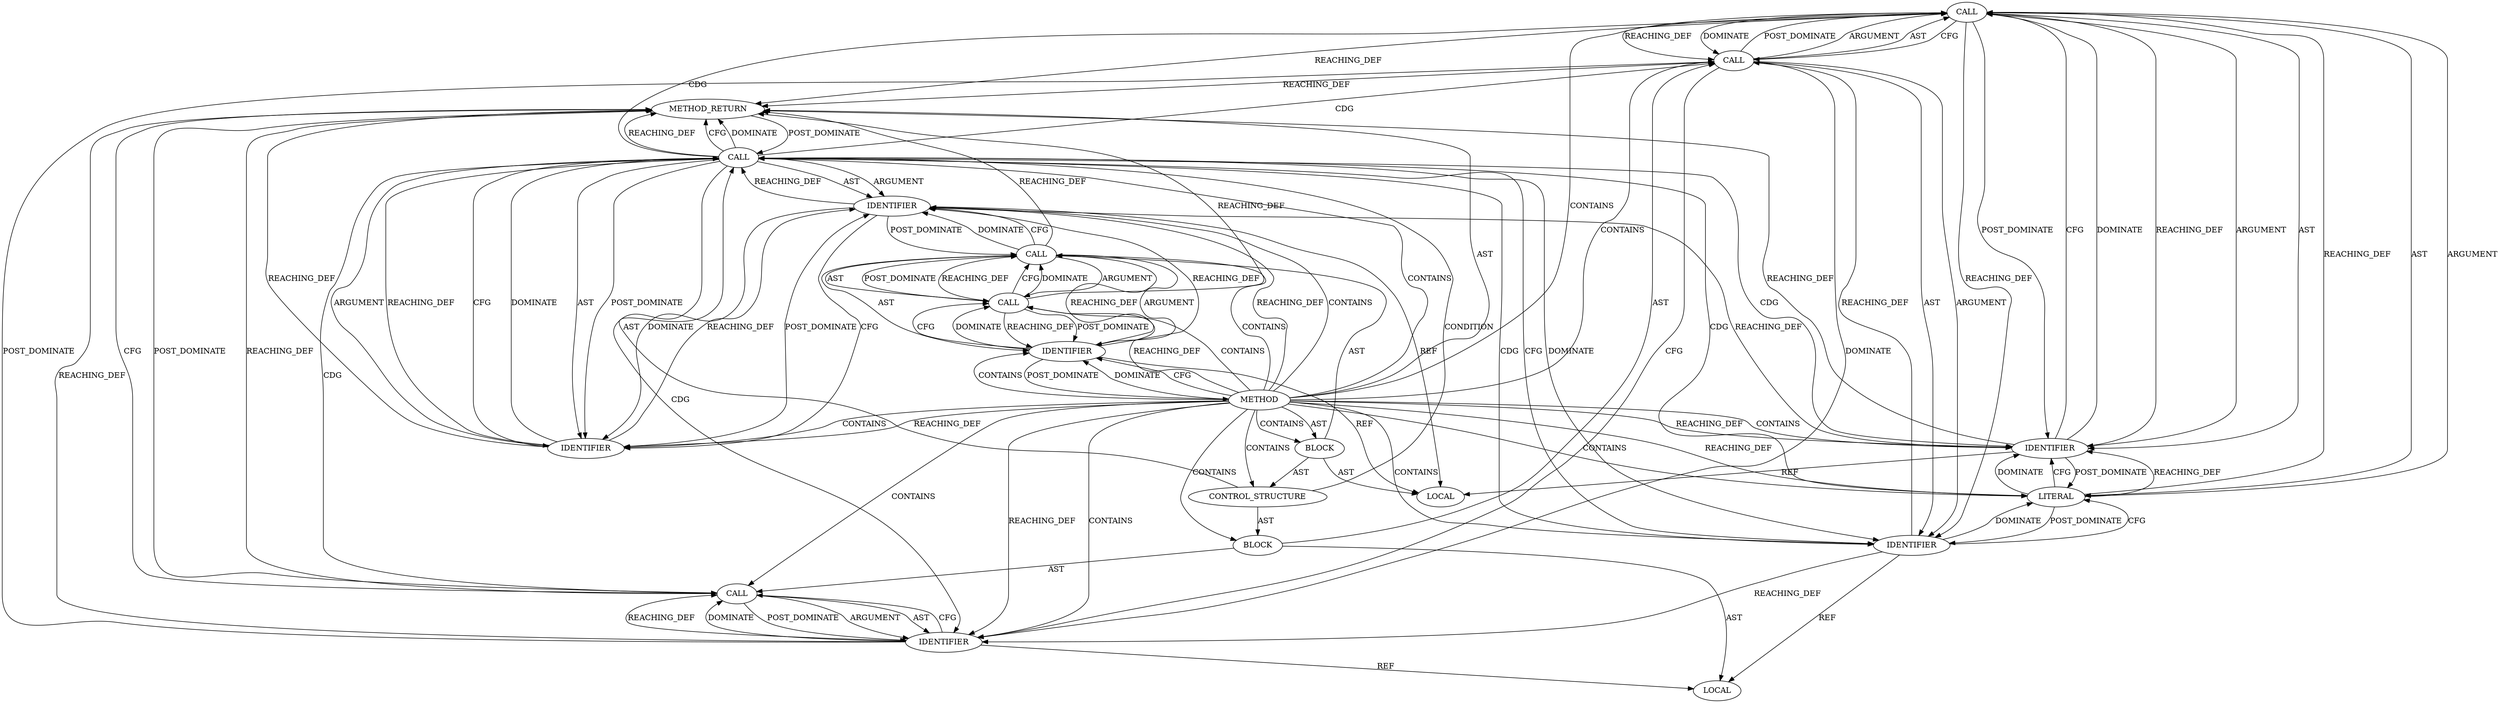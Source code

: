 digraph {
  22 [label=CALL ORDER=2 ARGUMENT_INDEX=2 CODE="2*x" COLUMN_NUMBER=10 METHOD_FULL_NAME="<operator>.multiplication" LINE_NUMBER=4 TYPE_FULL_NAME="<empty>" DISPATCH_TYPE="STATIC_DISPATCH" SIGNATURE="" NAME="<operator>.multiplication"]
  20 [label=CALL ORDER=2 ARGUMENT_INDEX=-1 CODE="y = 2*x" COLUMN_NUMBER=6 METHOD_FULL_NAME="<operator>.assignment" LINE_NUMBER=4 TYPE_FULL_NAME="<empty>" DISPATCH_TYPE="STATIC_DISPATCH" SIGNATURE="" NAME="<operator>.assignment"]
  15 [label=CALL ORDER=1 ARGUMENT_INDEX=-1 CODE="x < MAX" COLUMN_NUMBER=6 METHOD_FULL_NAME="<operator>.lessThan" LINE_NUMBER=3 TYPE_FULL_NAME="<empty>" DISPATCH_TYPE="STATIC_DISPATCH" SIGNATURE="" NAME="<operator>.lessThan"]
  24 [label=IDENTIFIER ORDER=2 ARGUMENT_INDEX=2 CODE="x" COLUMN_NUMBER=12 LINE_NUMBER=4 TYPE_FULL_NAME="int" NAME="x"]
  18 [label=BLOCK ORDER=2 ARGUMENT_INDEX=-1 CODE="{
	int y = 2*x;
	sink(y);
  }" COLUMN_NUMBER=15 LINE_NUMBER=3 TYPE_FULL_NAME="void"]
  23 [label=LITERAL ORDER=1 ARGUMENT_INDEX=1 CODE="2" COLUMN_NUMBER=10 LINE_NUMBER=4 TYPE_FULL_NAME="int"]
  26 [label=IDENTIFIER ORDER=1 ARGUMENT_INDEX=1 CODE="y" COLUMN_NUMBER=7 LINE_NUMBER=5 TYPE_FULL_NAME="int" NAME="y"]
  13 [label=CALL ORDER=2 ARGUMENT_INDEX=2 CODE="source()" COLUMN_NUMBER=11 METHOD_FULL_NAME="source" LINE_NUMBER=2 TYPE_FULL_NAME="<empty>" DISPATCH_TYPE="STATIC_DISPATCH" SIGNATURE="" NAME="source"]
  25 [label=CALL ORDER=3 ARGUMENT_INDEX=-1 CODE="sink(y)" COLUMN_NUMBER=2 METHOD_FULL_NAME="sink" LINE_NUMBER=5 TYPE_FULL_NAME="<empty>" DISPATCH_TYPE="STATIC_DISPATCH" SIGNATURE="" NAME="sink"]
  21 [label=IDENTIFIER ORDER=1 ARGUMENT_INDEX=1 CODE="y" COLUMN_NUMBER=6 LINE_NUMBER=4 TYPE_FULL_NAME="int" NAME="y"]
  14 [label=CONTROL_STRUCTURE CONTROL_STRUCTURE_TYPE="IF" ORDER=3 PARSER_TYPE_NAME="CASTIfStatement" ARGUMENT_INDEX=-1 CODE="if (x < MAX)" COLUMN_NUMBER=3 LINE_NUMBER=3]
  9 [label=BLOCK ORDER=1 ARGUMENT_INDEX=-1 CODE="{
  int x = source();
  if(x < MAX) {
	int y = 2*x;
	sink(y);
  }
}" COLUMN_NUMBER=13 LINE_NUMBER=1 TYPE_FULL_NAME="void"]
  12 [label=IDENTIFIER ORDER=1 ARGUMENT_INDEX=1 CODE="x" COLUMN_NUMBER=7 LINE_NUMBER=2 TYPE_FULL_NAME="int" NAME="x"]
  10 [label=LOCAL ORDER=1 CODE="int x" COLUMN_NUMBER=7 LINE_NUMBER=2 TYPE_FULL_NAME="int" NAME="x"]
  17 [label=IDENTIFIER ORDER=2 ARGUMENT_INDEX=2 CODE="MAX" COLUMN_NUMBER=10 LINE_NUMBER=3 TYPE_FULL_NAME="ANY" NAME="MAX"]
  16 [label=IDENTIFIER ORDER=1 ARGUMENT_INDEX=1 CODE="x" COLUMN_NUMBER=6 LINE_NUMBER=3 TYPE_FULL_NAME="int" NAME="x"]
  11 [label=CALL ORDER=2 ARGUMENT_INDEX=-1 CODE="x = source()" COLUMN_NUMBER=7 METHOD_FULL_NAME="<operator>.assignment" LINE_NUMBER=2 TYPE_FULL_NAME="<empty>" DISPATCH_TYPE="STATIC_DISPATCH" SIGNATURE="" NAME="<operator>.assignment"]
  8 [label=METHOD COLUMN_NUMBER=1 LINE_NUMBER=1 COLUMN_NUMBER_END=1 IS_EXTERNAL=false SIGNATURE="void foo ()" NAME="foo" AST_PARENT_TYPE="TYPE_DECL" AST_PARENT_FULL_NAME="test.c:<global>" ORDER=1 CODE="void foo () {
  int x = source();
  if(x < MAX) {
	int y = 2*x;
	sink(y);
  }
}" FULL_NAME="foo" LINE_NUMBER_END=7 FILENAME="test.c"]
  27 [label=METHOD_RETURN ORDER=2 CODE="RET" COLUMN_NUMBER=1 LINE_NUMBER=1 TYPE_FULL_NAME="void" EVALUATION_STRATEGY="BY_VALUE"]
  19 [label=LOCAL ORDER=1 CODE="int y" COLUMN_NUMBER=6 LINE_NUMBER=4 TYPE_FULL_NAME="int" NAME="y"]
  13 -> 11 [label=REACHING_DEF VARIABLE="source()"]
  11 -> 16 [label=DOMINATE ]
  9 -> 14 [label=AST ]
  14 -> 15 [label=CONDITION ]
  22 -> 20 [label=CFG ]
  24 -> 22 [label=CFG ]
  26 -> 25 [label=CFG ]
  15 -> 16 [label=AST ]
  25 -> 27 [label=CFG ]
  25 -> 27 [label=REACHING_DEF VARIABLE="sink(y)"]
  16 -> 15 [label=REACHING_DEF VARIABLE="x"]
  8 -> 15 [label=CONTAINS ]
  27 -> 15 [label=POST_DOMINATE ]
  15 -> 23 [label=CDG ]
  8 -> 26 [label=CONTAINS ]
  15 -> 16 [label=ARGUMENT ]
  23 -> 21 [label=POST_DOMINATE ]
  21 -> 26 [label=REACHING_DEF VARIABLE="y"]
  21 -> 20 [label=REACHING_DEF VARIABLE="y"]
  8 -> 25 [label=CONTAINS ]
  13 -> 12 [label=REACHING_DEF VARIABLE="source()"]
  24 -> 23 [label=POST_DOMINATE ]
  21 -> 23 [label=CFG ]
  15 -> 17 [label=AST ]
  8 -> 11 [label=CONTAINS ]
  8 -> 12 [label=DOMINATE ]
  20 -> 26 [label=CFG ]
  8 -> 24 [label=REACHING_DEF VARIABLE=""]
  8 -> 20 [label=CONTAINS ]
  8 -> 16 [label=REACHING_DEF VARIABLE=""]
  21 -> 23 [label=DOMINATE ]
  11 -> 16 [label=CFG ]
  8 -> 9 [label=CONTAINS ]
  13 -> 11 [label=CFG ]
  21 -> 19 [label=REF ]
  11 -> 13 [label=ARGUMENT ]
  15 -> 26 [label=CDG ]
  18 -> 19 [label=AST ]
  17 -> 15 [label=REACHING_DEF VARIABLE="MAX"]
  12 -> 13 [label=CFG ]
  24 -> 22 [label=DOMINATE ]
  14 -> 18 [label=AST ]
  11 -> 27 [label=REACHING_DEF VARIABLE="x = source()"]
  8 -> 16 [label=CONTAINS ]
  12 -> 16 [label=REACHING_DEF VARIABLE="x"]
  24 -> 22 [label=REACHING_DEF VARIABLE="x"]
  8 -> 21 [label=CONTAINS ]
  12 -> 8 [label=POST_DOMINATE ]
  15 -> 27 [label=REACHING_DEF VARIABLE="x < MAX"]
  18 -> 25 [label=AST ]
  8 -> 27 [label=AST ]
  8 -> 26 [label=REACHING_DEF VARIABLE=""]
  26 -> 19 [label=REF ]
  22 -> 20 [label=REACHING_DEF VARIABLE="2*x"]
  8 -> 13 [label=REACHING_DEF VARIABLE=""]
  16 -> 17 [label=DOMINATE ]
  27 -> 25 [label=POST_DOMINATE ]
  13 -> 11 [label=DOMINATE ]
  16 -> 11 [label=POST_DOMINATE ]
  22 -> 23 [label=AST ]
  15 -> 21 [label=CDG ]
  24 -> 27 [label=REACHING_DEF VARIABLE="x"]
  20 -> 27 [label=REACHING_DEF VARIABLE="y = 2*x"]
  8 -> 9 [label=AST ]
  15 -> 24 [label=CDG ]
  17 -> 15 [label=CFG ]
  11 -> 12 [label=ARGUMENT ]
  20 -> 22 [label=POST_DOMINATE ]
  12 -> 13 [label=DOMINATE ]
  14 -> 15 [label=AST ]
  17 -> 16 [label=REACHING_DEF VARIABLE="MAX"]
  16 -> 17 [label=CFG ]
  8 -> 14 [label=CONTAINS ]
  8 -> 17 [label=REACHING_DEF VARIABLE=""]
  11 -> 13 [label=AST ]
  12 -> 11 [label=REACHING_DEF VARIABLE="x"]
  22 -> 21 [label=REACHING_DEF VARIABLE="2*x"]
  15 -> 17 [label=POST_DOMINATE ]
  20 -> 21 [label=AST ]
  26 -> 25 [label=REACHING_DEF VARIABLE="y"]
  8 -> 12 [label=CFG ]
  26 -> 27 [label=REACHING_DEF VARIABLE="y"]
  8 -> 18 [label=CONTAINS ]
  24 -> 10 [label=REF ]
  22 -> 24 [label=ARGUMENT ]
  8 -> 17 [label=CONTAINS ]
  22 -> 20 [label=DOMINATE ]
  23 -> 24 [label=REACHING_DEF VARIABLE="2"]
  22 -> 27 [label=REACHING_DEF VARIABLE="2*x"]
  26 -> 20 [label=POST_DOMINATE ]
  17 -> 16 [label=POST_DOMINATE ]
  9 -> 11 [label=AST ]
  20 -> 22 [label=ARGUMENT ]
  22 -> 23 [label=ARGUMENT ]
  18 -> 20 [label=AST ]
  11 -> 12 [label=AST ]
  17 -> 15 [label=DOMINATE ]
  22 -> 24 [label=AST ]
  15 -> 20 [label=CDG ]
  15 -> 25 [label=CDG ]
  8 -> 23 [label=CONTAINS ]
  16 -> 24 [label=REACHING_DEF VARIABLE="x"]
  20 -> 22 [label=AST ]
  22 -> 24 [label=POST_DOMINATE ]
  9 -> 10 [label=AST ]
  13 -> 27 [label=REACHING_DEF VARIABLE="source()"]
  23 -> 24 [label=DOMINATE ]
  15 -> 27 [label=CFG ]
  15 -> 21 [label=CFG ]
  8 -> 12 [label=CONTAINS ]
  23 -> 24 [label=CFG ]
  8 -> 23 [label=REACHING_DEF VARIABLE=""]
  8 -> 22 [label=CONTAINS ]
  20 -> 26 [label=DOMINATE ]
  23 -> 22 [label=REACHING_DEF VARIABLE="2"]
  15 -> 21 [label=DOMINATE ]
  8 -> 13 [label=CONTAINS ]
  15 -> 27 [label=DOMINATE ]
  8 -> 24 [label=CONTAINS ]
  17 -> 27 [label=REACHING_DEF VARIABLE="MAX"]
  26 -> 25 [label=DOMINATE ]
  13 -> 12 [label=POST_DOMINATE ]
  12 -> 10 [label=REF ]
  25 -> 26 [label=POST_DOMINATE ]
  15 -> 22 [label=CDG ]
  25 -> 26 [label=AST ]
  11 -> 13 [label=POST_DOMINATE ]
  15 -> 17 [label=ARGUMENT ]
  25 -> 26 [label=ARGUMENT ]
  16 -> 10 [label=REF ]
  20 -> 21 [label=ARGUMENT ]
}
